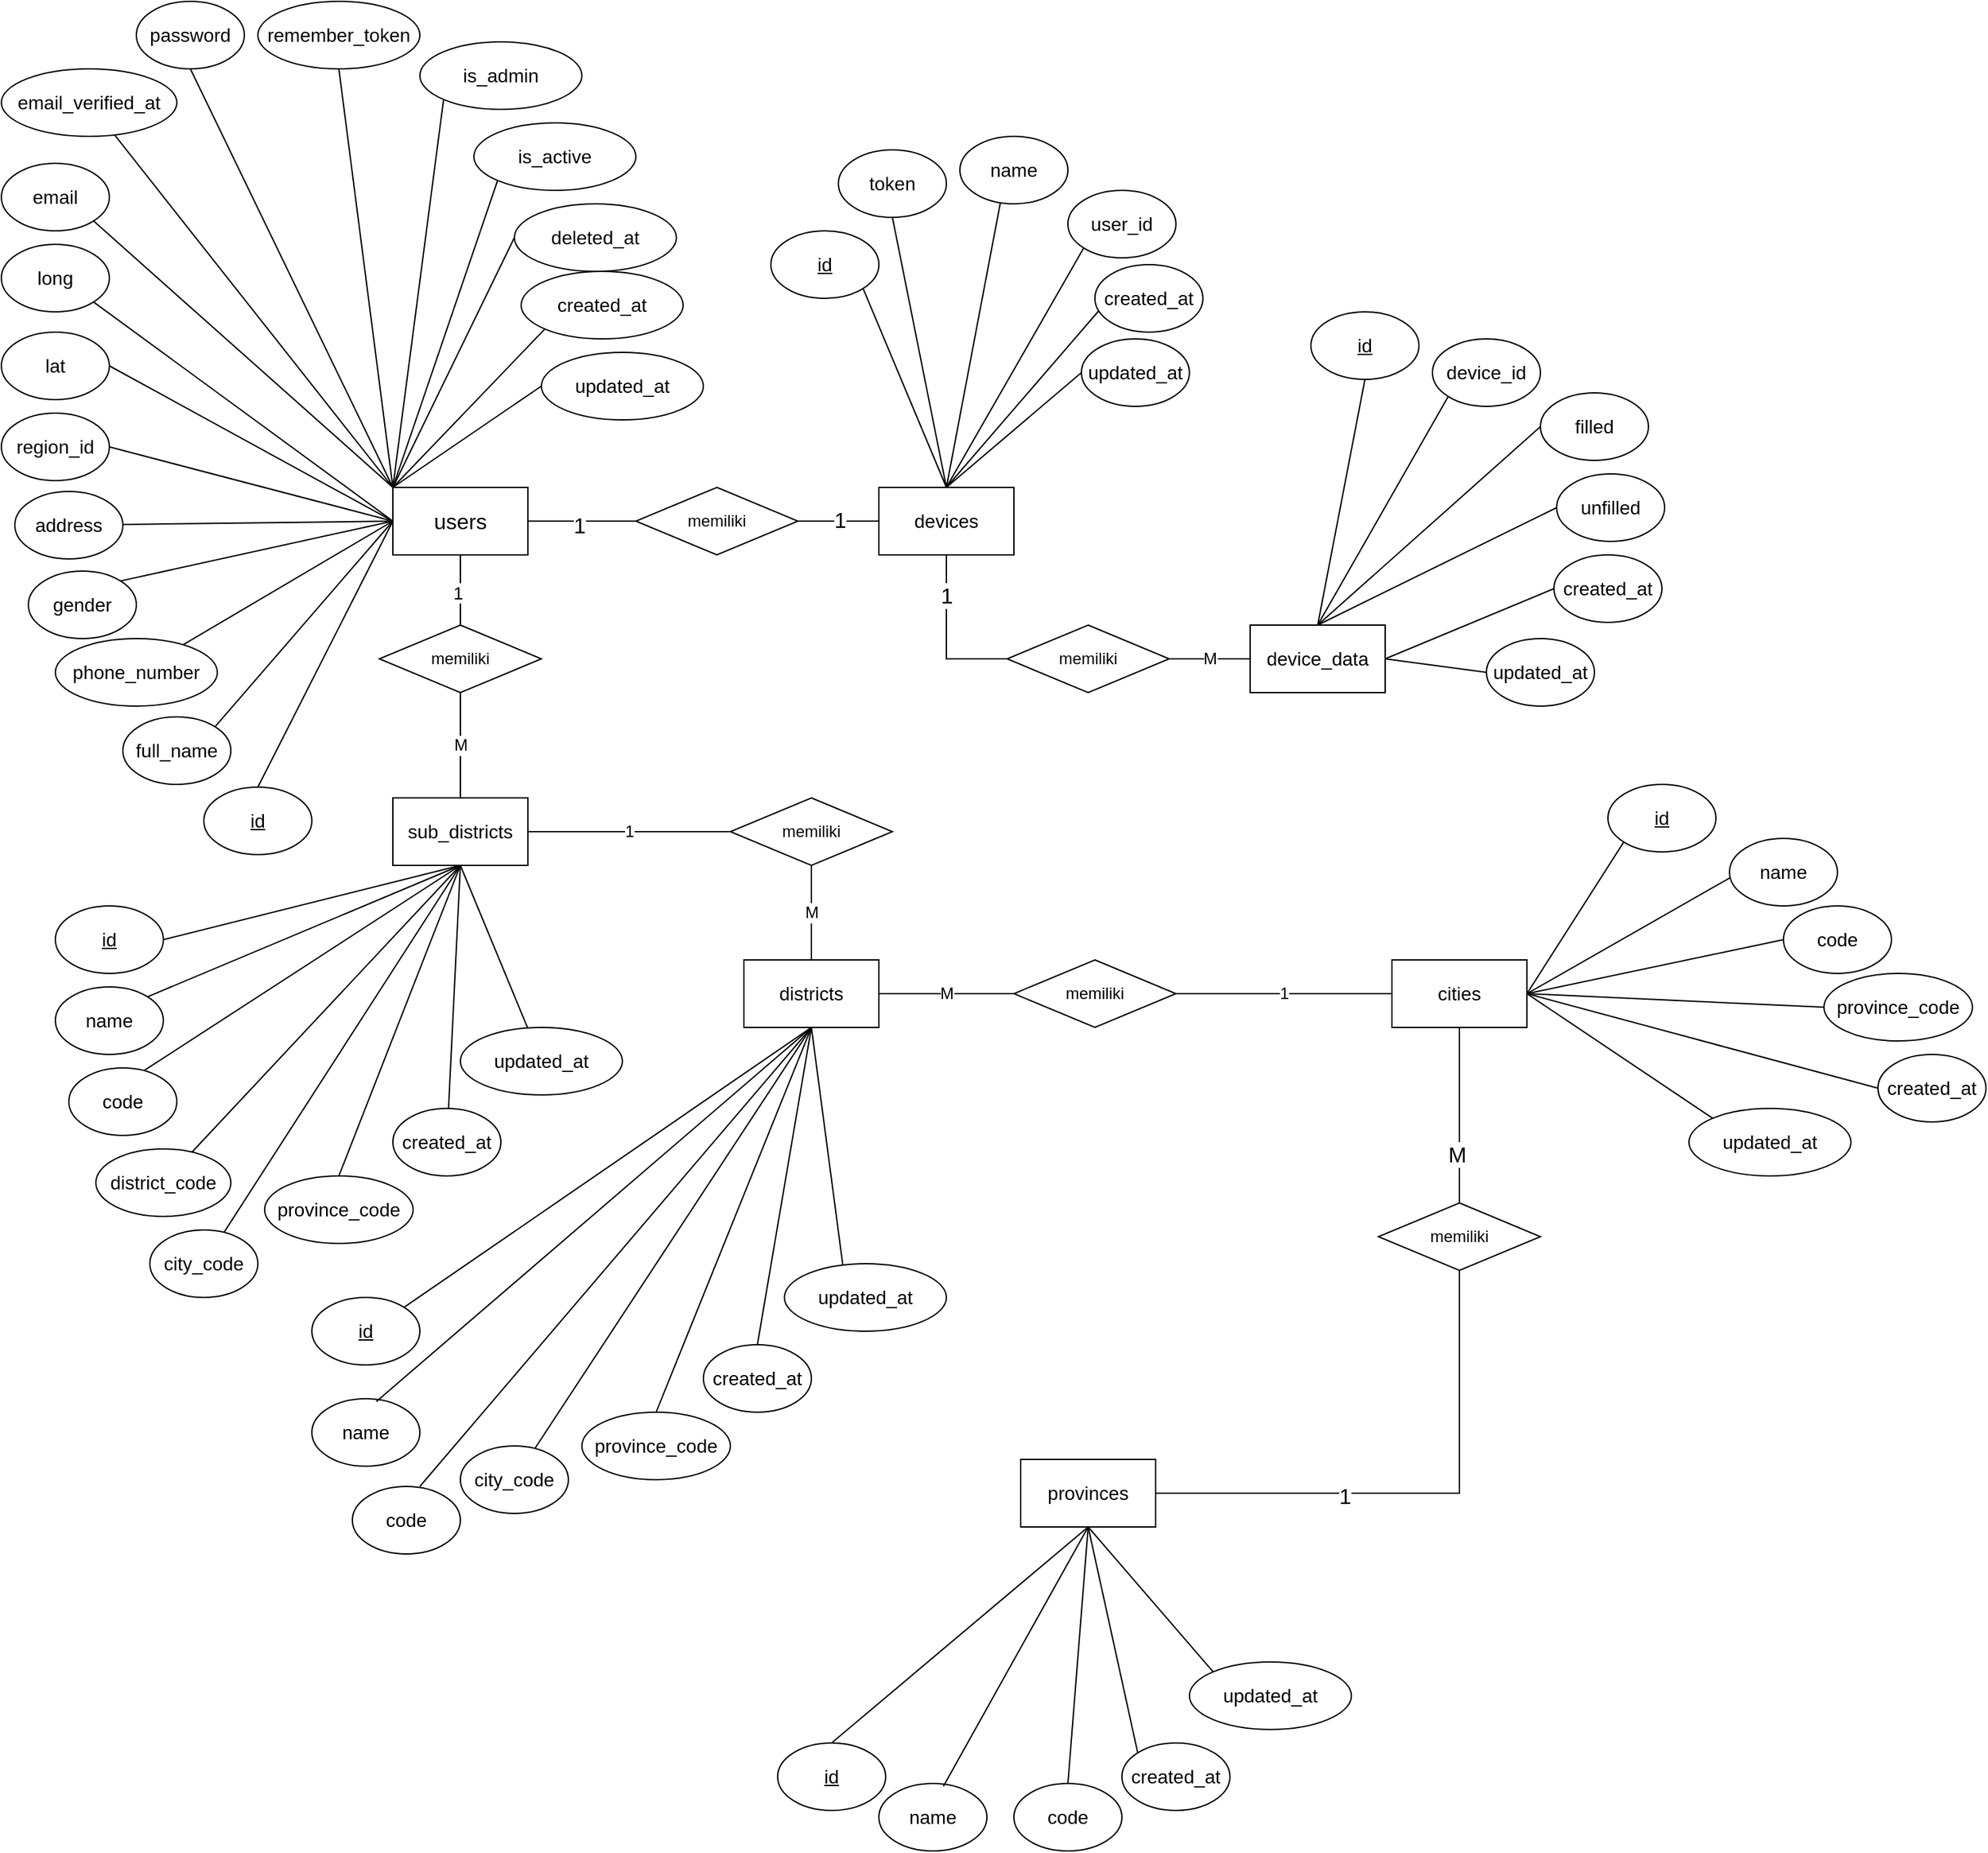 <mxfile version="21.2.8" type="device">
  <diagram id="R2lEEEUBdFMjLlhIrx00" name="Page-1">
    <mxGraphModel dx="2213" dy="2063" grid="1" gridSize="10" guides="1" tooltips="1" connect="1" arrows="1" fold="1" page="1" pageScale="1" pageWidth="850" pageHeight="1100" math="0" shadow="0" extFonts="Permanent Marker^https://fonts.googleapis.com/css?family=Permanent+Marker">
      <root>
        <mxCell id="0" />
        <mxCell id="1" parent="0" />
        <mxCell id="F6JR0Fy0pAlnIxH36zJ5-1" value="&lt;font style=&quot;font-size: 16px;&quot;&gt;users&lt;/font&gt;" style="rounded=0;whiteSpace=wrap;html=1;" vertex="1" parent="1">
          <mxGeometry x="270" y="300" width="100" height="50" as="geometry" />
        </mxCell>
        <mxCell id="F6JR0Fy0pAlnIxH36zJ5-4" value="memiliki" style="rhombus;whiteSpace=wrap;html=1;" vertex="1" parent="1">
          <mxGeometry x="450" y="300" width="120" height="50" as="geometry" />
        </mxCell>
        <mxCell id="F6JR0Fy0pAlnIxH36zJ5-17" value="" style="endArrow=none;html=1;rounded=0;exitX=1;exitY=0.5;exitDx=0;exitDy=0;entryX=0;entryY=0.5;entryDx=0;entryDy=0;align=center;verticalAlign=middle;fontSize=11;" edge="1" parent="1" source="F6JR0Fy0pAlnIxH36zJ5-1" target="F6JR0Fy0pAlnIxH36zJ5-4">
          <mxGeometry width="50" height="50" relative="1" as="geometry">
            <mxPoint x="500" y="320" as="sourcePoint" />
            <mxPoint x="550" y="270" as="targetPoint" />
          </mxGeometry>
        </mxCell>
        <mxCell id="F6JR0Fy0pAlnIxH36zJ5-18" value="&lt;font style=&quot;font-size: 16px;&quot;&gt;1&lt;/font&gt;" style="edgeLabel;html=1;align=center;verticalAlign=middle;resizable=0;points=[];fontSize=16;" vertex="1" connectable="0" parent="F6JR0Fy0pAlnIxH36zJ5-17">
          <mxGeometry x="0.7" y="-2" relative="1" as="geometry">
            <mxPoint x="-30" y="1" as="offset" />
          </mxGeometry>
        </mxCell>
        <mxCell id="F6JR0Fy0pAlnIxH36zJ5-19" value="&lt;font style=&quot;&quot;&gt;&lt;font style=&quot;font-size: 14px;&quot;&gt;devices&lt;/font&gt;&lt;br&gt;&lt;/font&gt;" style="rounded=0;whiteSpace=wrap;html=1;" vertex="1" parent="1">
          <mxGeometry x="630" y="300" width="100" height="50" as="geometry" />
        </mxCell>
        <mxCell id="F6JR0Fy0pAlnIxH36zJ5-20" value="" style="endArrow=none;html=1;rounded=0;exitX=1;exitY=0.5;exitDx=0;exitDy=0;entryX=0;entryY=0.5;entryDx=0;entryDy=0;" edge="1" parent="1" source="F6JR0Fy0pAlnIxH36zJ5-4" target="F6JR0Fy0pAlnIxH36zJ5-19">
          <mxGeometry width="50" height="50" relative="1" as="geometry">
            <mxPoint x="610" y="430" as="sourcePoint" />
            <mxPoint x="660" y="380" as="targetPoint" />
          </mxGeometry>
        </mxCell>
        <mxCell id="F6JR0Fy0pAlnIxH36zJ5-21" value="1" style="edgeLabel;html=1;align=center;verticalAlign=middle;resizable=0;points=[];fontSize=16;" vertex="1" connectable="0" parent="F6JR0Fy0pAlnIxH36zJ5-20">
          <mxGeometry x="0.025" y="1" relative="1" as="geometry">
            <mxPoint as="offset" />
          </mxGeometry>
        </mxCell>
        <mxCell id="F6JR0Fy0pAlnIxH36zJ5-22" value="memiliki" style="rhombus;whiteSpace=wrap;html=1;" vertex="1" parent="1">
          <mxGeometry x="725" y="402" width="120" height="50" as="geometry" />
        </mxCell>
        <mxCell id="F6JR0Fy0pAlnIxH36zJ5-24" value="1" style="endArrow=none;html=1;rounded=0;exitX=0;exitY=0.5;exitDx=0;exitDy=0;entryX=0.5;entryY=1;entryDx=0;entryDy=0;fontSize=16;verticalAlign=middle;" edge="1" parent="1" source="F6JR0Fy0pAlnIxH36zJ5-22" target="F6JR0Fy0pAlnIxH36zJ5-19">
          <mxGeometry x="0.508" width="50" height="50" relative="1" as="geometry">
            <mxPoint x="630" y="280" as="sourcePoint" />
            <mxPoint x="660" y="320" as="targetPoint" />
            <Array as="points">
              <mxPoint x="680" y="427" />
            </Array>
            <mxPoint as="offset" />
          </mxGeometry>
        </mxCell>
        <mxCell id="F6JR0Fy0pAlnIxH36zJ5-25" value="&lt;font style=&quot;&quot;&gt;&lt;font style=&quot;font-size: 14px;&quot;&gt;device_data&lt;/font&gt;&lt;br&gt;&lt;/font&gt;" style="rounded=0;whiteSpace=wrap;html=1;" vertex="1" parent="1">
          <mxGeometry x="905" y="402" width="100" height="50" as="geometry" />
        </mxCell>
        <mxCell id="F6JR0Fy0pAlnIxH36zJ5-28" value="" style="endArrow=none;html=1;rounded=0;entryX=1;entryY=0.5;entryDx=0;entryDy=0;exitX=0;exitY=0.5;exitDx=0;exitDy=0;" edge="1" parent="1" source="F6JR0Fy0pAlnIxH36zJ5-25" target="F6JR0Fy0pAlnIxH36zJ5-22">
          <mxGeometry width="50" height="50" relative="1" as="geometry">
            <mxPoint x="630" y="390" as="sourcePoint" />
            <mxPoint x="680" y="340" as="targetPoint" />
            <Array as="points" />
          </mxGeometry>
        </mxCell>
        <mxCell id="F6JR0Fy0pAlnIxH36zJ5-30" value="M" style="edgeLabel;html=1;align=center;verticalAlign=middle;resizable=0;points=[];fontSize=12;" vertex="1" connectable="0" parent="F6JR0Fy0pAlnIxH36zJ5-28">
          <mxGeometry x="0.015" relative="1" as="geometry">
            <mxPoint as="offset" />
          </mxGeometry>
        </mxCell>
        <mxCell id="F6JR0Fy0pAlnIxH36zJ5-32" value="" style="endArrow=none;html=1;rounded=0;entryX=1;entryY=1;entryDx=0;entryDy=0;exitX=0.5;exitY=0;exitDx=0;exitDy=0;" edge="1" parent="1" source="F6JR0Fy0pAlnIxH36zJ5-19" target="F6JR0Fy0pAlnIxH36zJ5-33">
          <mxGeometry width="50" height="50" relative="1" as="geometry">
            <mxPoint x="680" y="250" as="sourcePoint" />
            <mxPoint x="730" y="200" as="targetPoint" />
          </mxGeometry>
        </mxCell>
        <mxCell id="F6JR0Fy0pAlnIxH36zJ5-33" value="&lt;u&gt;&lt;font style=&quot;font-size: 14px;&quot;&gt;id&lt;/font&gt;&lt;/u&gt;" style="ellipse;whiteSpace=wrap;html=1;" vertex="1" parent="1">
          <mxGeometry x="550" y="110" width="80" height="50" as="geometry" />
        </mxCell>
        <mxCell id="F6JR0Fy0pAlnIxH36zJ5-34" value="&lt;span style=&quot;font-size: 14px;&quot;&gt;token&lt;/span&gt;" style="ellipse;whiteSpace=wrap;html=1;" vertex="1" parent="1">
          <mxGeometry x="600" y="50" width="80" height="50" as="geometry" />
        </mxCell>
        <mxCell id="F6JR0Fy0pAlnIxH36zJ5-35" value="" style="endArrow=none;html=1;rounded=0;entryX=0.5;entryY=1;entryDx=0;entryDy=0;exitX=0.5;exitY=0;exitDx=0;exitDy=0;" edge="1" parent="1" source="F6JR0Fy0pAlnIxH36zJ5-19" target="F6JR0Fy0pAlnIxH36zJ5-34">
          <mxGeometry width="50" height="50" relative="1" as="geometry">
            <mxPoint x="690" y="260" as="sourcePoint" />
            <mxPoint x="710" y="180" as="targetPoint" />
          </mxGeometry>
        </mxCell>
        <mxCell id="F6JR0Fy0pAlnIxH36zJ5-36" value="&lt;span style=&quot;font-size: 14px;&quot;&gt;name&lt;/span&gt;" style="ellipse;whiteSpace=wrap;html=1;" vertex="1" parent="1">
          <mxGeometry x="690" y="40" width="80" height="50" as="geometry" />
        </mxCell>
        <mxCell id="F6JR0Fy0pAlnIxH36zJ5-37" value="&lt;span style=&quot;font-size: 14px;&quot;&gt;created_at&lt;/span&gt;" style="ellipse;whiteSpace=wrap;html=1;" vertex="1" parent="1">
          <mxGeometry x="790" y="135" width="80" height="50" as="geometry" />
        </mxCell>
        <mxCell id="F6JR0Fy0pAlnIxH36zJ5-38" value="&lt;span style=&quot;font-size: 14px;&quot;&gt;user_id&lt;/span&gt;" style="ellipse;whiteSpace=wrap;html=1;" vertex="1" parent="1">
          <mxGeometry x="770" y="80" width="80" height="50" as="geometry" />
        </mxCell>
        <mxCell id="F6JR0Fy0pAlnIxH36zJ5-39" value="" style="endArrow=none;html=1;rounded=0;exitX=0.5;exitY=0;exitDx=0;exitDy=0;entryX=0.375;entryY=0.98;entryDx=0;entryDy=0;entryPerimeter=0;" edge="1" parent="1" source="F6JR0Fy0pAlnIxH36zJ5-19" target="F6JR0Fy0pAlnIxH36zJ5-36">
          <mxGeometry width="50" height="50" relative="1" as="geometry">
            <mxPoint x="740" y="290" as="sourcePoint" />
            <mxPoint x="790" y="240" as="targetPoint" />
          </mxGeometry>
        </mxCell>
        <mxCell id="F6JR0Fy0pAlnIxH36zJ5-40" value="&lt;span style=&quot;font-size: 14px;&quot;&gt;updated_at&lt;/span&gt;" style="ellipse;whiteSpace=wrap;html=1;" vertex="1" parent="1">
          <mxGeometry x="780" y="190" width="80" height="50" as="geometry" />
        </mxCell>
        <mxCell id="F6JR0Fy0pAlnIxH36zJ5-41" value="" style="endArrow=none;html=1;rounded=0;exitX=0.5;exitY=0;exitDx=0;exitDy=0;entryX=0;entryY=1;entryDx=0;entryDy=0;" edge="1" parent="1" source="F6JR0Fy0pAlnIxH36zJ5-19" target="F6JR0Fy0pAlnIxH36zJ5-38">
          <mxGeometry width="50" height="50" relative="1" as="geometry">
            <mxPoint x="620" y="320" as="sourcePoint" />
            <mxPoint x="780" y="150" as="targetPoint" />
            <Array as="points" />
          </mxGeometry>
        </mxCell>
        <mxCell id="F6JR0Fy0pAlnIxH36zJ5-44" value="" style="endArrow=none;html=1;rounded=0;entryX=0.038;entryY=0.68;entryDx=0;entryDy=0;exitX=0.5;exitY=0;exitDx=0;exitDy=0;entryPerimeter=0;" edge="1" parent="1" source="F6JR0Fy0pAlnIxH36zJ5-19" target="F6JR0Fy0pAlnIxH36zJ5-37">
          <mxGeometry width="50" height="50" relative="1" as="geometry">
            <mxPoint x="720" y="250" as="sourcePoint" />
            <mxPoint x="770" y="200" as="targetPoint" />
          </mxGeometry>
        </mxCell>
        <mxCell id="F6JR0Fy0pAlnIxH36zJ5-45" value="" style="endArrow=none;html=1;rounded=0;exitX=0.5;exitY=0;exitDx=0;exitDy=0;entryX=0;entryY=0.5;entryDx=0;entryDy=0;" edge="1" parent="1" source="F6JR0Fy0pAlnIxH36zJ5-19" target="F6JR0Fy0pAlnIxH36zJ5-40">
          <mxGeometry width="50" height="50" relative="1" as="geometry">
            <mxPoint x="760" y="300" as="sourcePoint" />
            <mxPoint x="780" y="220" as="targetPoint" />
          </mxGeometry>
        </mxCell>
        <mxCell id="F6JR0Fy0pAlnIxH36zJ5-61" value="&lt;u&gt;&lt;font style=&quot;font-size: 14px;&quot;&gt;id&lt;/font&gt;&lt;/u&gt;" style="ellipse;whiteSpace=wrap;html=1;" vertex="1" parent="1">
          <mxGeometry x="130" y="522" width="80" height="50" as="geometry" />
        </mxCell>
        <mxCell id="F6JR0Fy0pAlnIxH36zJ5-62" value="" style="endArrow=none;html=1;rounded=0;entryX=0.5;entryY=0;entryDx=0;entryDy=0;exitX=0;exitY=0.5;exitDx=0;exitDy=0;" edge="1" target="F6JR0Fy0pAlnIxH36zJ5-61" parent="1" source="F6JR0Fy0pAlnIxH36zJ5-1">
          <mxGeometry width="50" height="50" relative="1" as="geometry">
            <mxPoint x="280" y="250" as="sourcePoint" />
            <mxPoint x="330" y="200" as="targetPoint" />
          </mxGeometry>
        </mxCell>
        <mxCell id="F6JR0Fy0pAlnIxH36zJ5-63" value="" style="endArrow=none;html=1;rounded=0;entryX=1;entryY=0;entryDx=0;entryDy=0;exitX=0;exitY=0.5;exitDx=0;exitDy=0;" edge="1" target="F6JR0Fy0pAlnIxH36zJ5-64" parent="1" source="F6JR0Fy0pAlnIxH36zJ5-1">
          <mxGeometry width="50" height="50" relative="1" as="geometry">
            <mxPoint x="280" y="250" as="sourcePoint" />
            <mxPoint x="310" y="180" as="targetPoint" />
          </mxGeometry>
        </mxCell>
        <mxCell id="F6JR0Fy0pAlnIxH36zJ5-64" value="&lt;span style=&quot;font-size: 14px;&quot;&gt;full_name&lt;/span&gt;" style="ellipse;whiteSpace=wrap;html=1;" vertex="1" parent="1">
          <mxGeometry x="70" y="470" width="80" height="50" as="geometry" />
        </mxCell>
        <mxCell id="F6JR0Fy0pAlnIxH36zJ5-65" value="&lt;span style=&quot;font-size: 14px;&quot;&gt;phone_number&lt;/span&gt;" style="ellipse;whiteSpace=wrap;html=1;" vertex="1" parent="1">
          <mxGeometry x="20" y="412" width="120" height="50" as="geometry" />
        </mxCell>
        <mxCell id="F6JR0Fy0pAlnIxH36zJ5-66" value="" style="endArrow=none;html=1;rounded=0;exitX=0;exitY=0.5;exitDx=0;exitDy=0;" edge="1" target="F6JR0Fy0pAlnIxH36zJ5-65" parent="1" source="F6JR0Fy0pAlnIxH36zJ5-1">
          <mxGeometry width="50" height="50" relative="1" as="geometry">
            <mxPoint x="280" y="250" as="sourcePoint" />
            <mxPoint x="390" y="240" as="targetPoint" />
          </mxGeometry>
        </mxCell>
        <mxCell id="F6JR0Fy0pAlnIxH36zJ5-67" value="" style="endArrow=none;html=1;rounded=0;exitX=0;exitY=0.5;exitDx=0;exitDy=0;entryX=1;entryY=0;entryDx=0;entryDy=0;" edge="1" target="F6JR0Fy0pAlnIxH36zJ5-68" parent="1" source="F6JR0Fy0pAlnIxH36zJ5-1">
          <mxGeometry width="50" height="50" relative="1" as="geometry">
            <mxPoint x="280" y="250" as="sourcePoint" />
            <mxPoint x="380" y="150" as="targetPoint" />
            <Array as="points" />
          </mxGeometry>
        </mxCell>
        <mxCell id="F6JR0Fy0pAlnIxH36zJ5-68" value="&lt;span style=&quot;font-size: 14px;&quot;&gt;gender&lt;/span&gt;" style="ellipse;whiteSpace=wrap;html=1;" vertex="1" parent="1">
          <mxGeometry y="362" width="80" height="50" as="geometry" />
        </mxCell>
        <mxCell id="F6JR0Fy0pAlnIxH36zJ5-69" value="&lt;span style=&quot;font-size: 14px;&quot;&gt;address&lt;br&gt;&lt;/span&gt;" style="ellipse;whiteSpace=wrap;html=1;" vertex="1" parent="1">
          <mxGeometry x="-10" y="303" width="80" height="50" as="geometry" />
        </mxCell>
        <mxCell id="F6JR0Fy0pAlnIxH36zJ5-70" value="" style="endArrow=none;html=1;rounded=0;exitX=0;exitY=0.5;exitDx=0;exitDy=0;" edge="1" target="F6JR0Fy0pAlnIxH36zJ5-69" parent="1" source="F6JR0Fy0pAlnIxH36zJ5-1">
          <mxGeometry width="50" height="50" relative="1" as="geometry">
            <mxPoint x="280" y="250" as="sourcePoint" />
            <mxPoint x="370" y="200" as="targetPoint" />
          </mxGeometry>
        </mxCell>
        <mxCell id="F6JR0Fy0pAlnIxH36zJ5-71" value="&lt;span style=&quot;font-size: 14px;&quot;&gt;region_id&lt;/span&gt;" style="ellipse;whiteSpace=wrap;html=1;" vertex="1" parent="1">
          <mxGeometry x="-20" y="245" width="80" height="50" as="geometry" />
        </mxCell>
        <mxCell id="F6JR0Fy0pAlnIxH36zJ5-72" value="" style="endArrow=none;html=1;rounded=0;exitX=0;exitY=0.5;exitDx=0;exitDy=0;entryX=1;entryY=0.5;entryDx=0;entryDy=0;" edge="1" target="F6JR0Fy0pAlnIxH36zJ5-71" parent="1" source="F6JR0Fy0pAlnIxH36zJ5-1">
          <mxGeometry width="50" height="50" relative="1" as="geometry">
            <mxPoint x="280" y="250" as="sourcePoint" />
            <mxPoint x="380" y="220" as="targetPoint" />
          </mxGeometry>
        </mxCell>
        <mxCell id="F6JR0Fy0pAlnIxH36zJ5-73" value="&lt;span style=&quot;font-size: 14px;&quot;&gt;lat&lt;/span&gt;" style="ellipse;whiteSpace=wrap;html=1;" vertex="1" parent="1">
          <mxGeometry x="-20" y="185" width="80" height="50" as="geometry" />
        </mxCell>
        <mxCell id="F6JR0Fy0pAlnIxH36zJ5-74" value="" style="endArrow=none;html=1;rounded=0;entryX=1;entryY=0.5;entryDx=0;entryDy=0;exitX=0;exitY=0.5;exitDx=0;exitDy=0;" edge="1" target="F6JR0Fy0pAlnIxH36zJ5-73" parent="1" source="F6JR0Fy0pAlnIxH36zJ5-1">
          <mxGeometry width="50" height="50" relative="1" as="geometry">
            <mxPoint x="280" y="250" as="sourcePoint" />
            <mxPoint x="420" y="290" as="targetPoint" />
          </mxGeometry>
        </mxCell>
        <mxCell id="F6JR0Fy0pAlnIxH36zJ5-75" value="&lt;span style=&quot;font-size: 14px;&quot;&gt;long&lt;/span&gt;" style="ellipse;whiteSpace=wrap;html=1;" vertex="1" parent="1">
          <mxGeometry x="-20" y="120" width="80" height="50" as="geometry" />
        </mxCell>
        <mxCell id="F6JR0Fy0pAlnIxH36zJ5-76" value="" style="endArrow=none;html=1;rounded=0;entryX=1;entryY=1;entryDx=0;entryDy=0;exitX=0;exitY=0.5;exitDx=0;exitDy=0;" edge="1" target="F6JR0Fy0pAlnIxH36zJ5-75" parent="1" source="F6JR0Fy0pAlnIxH36zJ5-1">
          <mxGeometry width="50" height="50" relative="1" as="geometry">
            <mxPoint x="280" y="250" as="sourcePoint" />
            <mxPoint x="317.5" y="442" as="targetPoint" />
          </mxGeometry>
        </mxCell>
        <mxCell id="F6JR0Fy0pAlnIxH36zJ5-77" value="&lt;span style=&quot;font-size: 14px;&quot;&gt;email&lt;/span&gt;" style="ellipse;whiteSpace=wrap;html=1;" vertex="1" parent="1">
          <mxGeometry x="-20" y="60" width="80" height="50" as="geometry" />
        </mxCell>
        <mxCell id="F6JR0Fy0pAlnIxH36zJ5-78" value="" style="endArrow=none;html=1;rounded=0;entryX=1;entryY=1;entryDx=0;entryDy=0;exitX=0;exitY=0;exitDx=0;exitDy=0;" edge="1" target="F6JR0Fy0pAlnIxH36zJ5-77" parent="1" source="F6JR0Fy0pAlnIxH36zJ5-1">
          <mxGeometry width="50" height="50" relative="1" as="geometry">
            <mxPoint x="280" y="250" as="sourcePoint" />
            <mxPoint x="380" y="492" as="targetPoint" />
          </mxGeometry>
        </mxCell>
        <mxCell id="F6JR0Fy0pAlnIxH36zJ5-79" value="" style="endArrow=none;html=1;rounded=0;exitX=0;exitY=0;exitDx=0;exitDy=0;" edge="1" target="F6JR0Fy0pAlnIxH36zJ5-80" parent="1" source="F6JR0Fy0pAlnIxH36zJ5-1">
          <mxGeometry width="50" height="50" relative="1" as="geometry">
            <mxPoint x="340" y="260" as="sourcePoint" />
            <mxPoint x="480" y="502" as="targetPoint" />
          </mxGeometry>
        </mxCell>
        <mxCell id="F6JR0Fy0pAlnIxH36zJ5-80" value="&lt;span style=&quot;font-size: 14px;&quot;&gt;email_verified_at&lt;/span&gt;" style="ellipse;whiteSpace=wrap;html=1;" vertex="1" parent="1">
          <mxGeometry x="-20" y="-10" width="130" height="50" as="geometry" />
        </mxCell>
        <mxCell id="F6JR0Fy0pAlnIxH36zJ5-81" value="&lt;span style=&quot;font-size: 14px;&quot;&gt;password&lt;/span&gt;" style="ellipse;whiteSpace=wrap;html=1;" vertex="1" parent="1">
          <mxGeometry x="80" y="-60" width="80" height="50" as="geometry" />
        </mxCell>
        <mxCell id="F6JR0Fy0pAlnIxH36zJ5-82" value="" style="endArrow=none;html=1;rounded=0;entryX=0.5;entryY=1;entryDx=0;entryDy=0;exitX=0;exitY=0;exitDx=0;exitDy=0;" edge="1" target="F6JR0Fy0pAlnIxH36zJ5-81" parent="1" source="F6JR0Fy0pAlnIxH36zJ5-1">
          <mxGeometry width="50" height="50" relative="1" as="geometry">
            <mxPoint x="490" y="310" as="sourcePoint" />
            <mxPoint x="567.5" y="477" as="targetPoint" />
          </mxGeometry>
        </mxCell>
        <mxCell id="F6JR0Fy0pAlnIxH36zJ5-85" value="&lt;span style=&quot;font-size: 14px;&quot;&gt;remember_token&lt;/span&gt;" style="ellipse;whiteSpace=wrap;html=1;" vertex="1" parent="1">
          <mxGeometry x="170" y="-60" width="120" height="50" as="geometry" />
        </mxCell>
        <mxCell id="F6JR0Fy0pAlnIxH36zJ5-86" value="" style="endArrow=none;html=1;rounded=0;entryX=0.5;entryY=1;entryDx=0;entryDy=0;exitX=0;exitY=0;exitDx=0;exitDy=0;" edge="1" target="F6JR0Fy0pAlnIxH36zJ5-85" parent="1" source="F6JR0Fy0pAlnIxH36zJ5-1">
          <mxGeometry width="50" height="50" relative="1" as="geometry">
            <mxPoint x="290" y="295" as="sourcePoint" />
            <mxPoint x="617.5" y="522" as="targetPoint" />
          </mxGeometry>
        </mxCell>
        <mxCell id="F6JR0Fy0pAlnIxH36zJ5-87" value="&lt;span style=&quot;font-size: 14px;&quot;&gt;is_admin&lt;/span&gt;" style="ellipse;whiteSpace=wrap;html=1;" vertex="1" parent="1">
          <mxGeometry x="290" y="-30" width="120" height="50" as="geometry" />
        </mxCell>
        <mxCell id="F6JR0Fy0pAlnIxH36zJ5-88" value="" style="endArrow=none;html=1;rounded=0;entryX=0;entryY=1;entryDx=0;entryDy=0;exitX=0;exitY=0;exitDx=0;exitDy=0;" edge="1" target="F6JR0Fy0pAlnIxH36zJ5-87" parent="1" source="F6JR0Fy0pAlnIxH36zJ5-1">
          <mxGeometry width="50" height="50" relative="1" as="geometry">
            <mxPoint x="250" y="535" as="sourcePoint" />
            <mxPoint x="577.5" y="762" as="targetPoint" />
          </mxGeometry>
        </mxCell>
        <mxCell id="F6JR0Fy0pAlnIxH36zJ5-89" value="&lt;span style=&quot;font-size: 14px;&quot;&gt;is_active&lt;br&gt;&lt;/span&gt;" style="ellipse;whiteSpace=wrap;html=1;" vertex="1" parent="1">
          <mxGeometry x="330" y="30" width="120" height="50" as="geometry" />
        </mxCell>
        <mxCell id="F6JR0Fy0pAlnIxH36zJ5-90" value="" style="endArrow=none;html=1;rounded=0;entryX=0;entryY=1;entryDx=0;entryDy=0;exitX=0;exitY=0;exitDx=0;exitDy=0;" edge="1" target="F6JR0Fy0pAlnIxH36zJ5-89" parent="1" source="F6JR0Fy0pAlnIxH36zJ5-1">
          <mxGeometry width="50" height="50" relative="1" as="geometry">
            <mxPoint x="350" y="420" as="sourcePoint" />
            <mxPoint x="587.5" y="772" as="targetPoint" />
          </mxGeometry>
        </mxCell>
        <mxCell id="F6JR0Fy0pAlnIxH36zJ5-91" value="&lt;span style=&quot;font-size: 14px;&quot;&gt;deleted_at&lt;/span&gt;" style="ellipse;whiteSpace=wrap;html=1;" vertex="1" parent="1">
          <mxGeometry x="360" y="90" width="120" height="50" as="geometry" />
        </mxCell>
        <mxCell id="F6JR0Fy0pAlnIxH36zJ5-92" value="" style="endArrow=none;html=1;rounded=0;entryX=0;entryY=0.5;entryDx=0;entryDy=0;exitX=0;exitY=0;exitDx=0;exitDy=0;" edge="1" target="F6JR0Fy0pAlnIxH36zJ5-91" parent="1" source="F6JR0Fy0pAlnIxH36zJ5-1">
          <mxGeometry width="50" height="50" relative="1" as="geometry">
            <mxPoint x="300" y="305" as="sourcePoint" />
            <mxPoint x="627.5" y="532" as="targetPoint" />
          </mxGeometry>
        </mxCell>
        <mxCell id="F6JR0Fy0pAlnIxH36zJ5-93" value="&lt;span style=&quot;font-size: 14px;&quot;&gt;created_at&lt;/span&gt;" style="ellipse;whiteSpace=wrap;html=1;" vertex="1" parent="1">
          <mxGeometry x="365" y="140" width="120" height="50" as="geometry" />
        </mxCell>
        <mxCell id="F6JR0Fy0pAlnIxH36zJ5-94" value="" style="endArrow=none;html=1;rounded=0;entryX=0;entryY=1;entryDx=0;entryDy=0;exitX=0;exitY=0;exitDx=0;exitDy=0;" edge="1" target="F6JR0Fy0pAlnIxH36zJ5-93" parent="1" source="F6JR0Fy0pAlnIxH36zJ5-1">
          <mxGeometry width="50" height="50" relative="1" as="geometry">
            <mxPoint x="310" y="315" as="sourcePoint" />
            <mxPoint x="637.5" y="542" as="targetPoint" />
          </mxGeometry>
        </mxCell>
        <mxCell id="F6JR0Fy0pAlnIxH36zJ5-95" value="&lt;span style=&quot;font-size: 14px;&quot;&gt;updated_at&lt;/span&gt;" style="ellipse;whiteSpace=wrap;html=1;" vertex="1" parent="1">
          <mxGeometry x="380" y="200" width="120" height="50" as="geometry" />
        </mxCell>
        <mxCell id="F6JR0Fy0pAlnIxH36zJ5-96" value="" style="endArrow=none;html=1;rounded=0;entryX=0;entryY=0.5;entryDx=0;entryDy=0;exitX=0;exitY=0;exitDx=0;exitDy=0;" edge="1" target="F6JR0Fy0pAlnIxH36zJ5-95" parent="1" source="F6JR0Fy0pAlnIxH36zJ5-1">
          <mxGeometry width="50" height="50" relative="1" as="geometry">
            <mxPoint x="320" y="325" as="sourcePoint" />
            <mxPoint x="647.5" y="552" as="targetPoint" />
          </mxGeometry>
        </mxCell>
        <mxCell id="F6JR0Fy0pAlnIxH36zJ5-101" value="&lt;font style=&quot;&quot;&gt;&lt;font style=&quot;font-size: 14px;&quot;&gt;sub_districts&lt;/font&gt;&lt;br&gt;&lt;/font&gt;" style="rounded=0;whiteSpace=wrap;html=1;" vertex="1" parent="1">
          <mxGeometry x="270" y="530" width="100" height="50" as="geometry" />
        </mxCell>
        <mxCell id="F6JR0Fy0pAlnIxH36zJ5-102" value="memiliki" style="rhombus;whiteSpace=wrap;html=1;" vertex="1" parent="1">
          <mxGeometry x="260" y="402" width="120" height="50" as="geometry" />
        </mxCell>
        <mxCell id="F6JR0Fy0pAlnIxH36zJ5-103" value="" style="endArrow=none;html=1;rounded=0;entryX=0.5;entryY=0;entryDx=0;entryDy=0;exitX=0.5;exitY=1;exitDx=0;exitDy=0;" edge="1" parent="1" source="F6JR0Fy0pAlnIxH36zJ5-1" target="F6JR0Fy0pAlnIxH36zJ5-102">
          <mxGeometry width="50" height="50" relative="1" as="geometry">
            <mxPoint x="245" y="303" as="sourcePoint" />
            <mxPoint x="215" y="550" as="targetPoint" />
          </mxGeometry>
        </mxCell>
        <mxCell id="F6JR0Fy0pAlnIxH36zJ5-104" value="1" style="edgeLabel;html=1;align=center;verticalAlign=middle;resizable=0;points=[];fontSize=13;" vertex="1" connectable="0" parent="F6JR0Fy0pAlnIxH36zJ5-103">
          <mxGeometry x="0.055" y="-2" relative="1" as="geometry">
            <mxPoint as="offset" />
          </mxGeometry>
        </mxCell>
        <mxCell id="F6JR0Fy0pAlnIxH36zJ5-105" value="" style="endArrow=none;html=1;rounded=0;exitX=0.5;exitY=1;exitDx=0;exitDy=0;entryX=0.5;entryY=0;entryDx=0;entryDy=0;" edge="1" parent="1" source="F6JR0Fy0pAlnIxH36zJ5-102" target="F6JR0Fy0pAlnIxH36zJ5-101">
          <mxGeometry width="50" height="50" relative="1" as="geometry">
            <mxPoint x="280" y="450" as="sourcePoint" />
            <mxPoint x="280" y="500" as="targetPoint" />
          </mxGeometry>
        </mxCell>
        <mxCell id="F6JR0Fy0pAlnIxH36zJ5-106" value="M" style="edgeLabel;html=1;align=center;verticalAlign=middle;resizable=0;points=[];fontSize=12;" vertex="1" connectable="0" parent="F6JR0Fy0pAlnIxH36zJ5-105">
          <mxGeometry x="-0.003" relative="1" as="geometry">
            <mxPoint as="offset" />
          </mxGeometry>
        </mxCell>
        <mxCell id="F6JR0Fy0pAlnIxH36zJ5-124" value="&lt;span style=&quot;font-size: 14px;&quot;&gt;city_code&lt;/span&gt;" style="ellipse;whiteSpace=wrap;html=1;" vertex="1" parent="1">
          <mxGeometry x="90" y="850" width="80" height="50" as="geometry" />
        </mxCell>
        <mxCell id="F6JR0Fy0pAlnIxH36zJ5-125" value="" style="endArrow=none;html=1;rounded=0;exitX=0.5;exitY=1;exitDx=0;exitDy=0;" edge="1" target="F6JR0Fy0pAlnIxH36zJ5-124" parent="1" source="F6JR0Fy0pAlnIxH36zJ5-101">
          <mxGeometry width="50" height="50" relative="1" as="geometry">
            <mxPoint x="410" y="805" as="sourcePoint" />
            <mxPoint x="527.5" y="972" as="targetPoint" />
          </mxGeometry>
        </mxCell>
        <mxCell id="F6JR0Fy0pAlnIxH36zJ5-126" value="&lt;span style=&quot;font-size: 14px;&quot;&gt;name&lt;/span&gt;" style="ellipse;whiteSpace=wrap;html=1;" vertex="1" parent="1">
          <mxGeometry x="20" y="670" width="80" height="50" as="geometry" />
        </mxCell>
        <mxCell id="F6JR0Fy0pAlnIxH36zJ5-127" value="" style="endArrow=none;html=1;rounded=0;entryX=1;entryY=0;entryDx=0;entryDy=0;exitX=0.5;exitY=1;exitDx=0;exitDy=0;" edge="1" target="F6JR0Fy0pAlnIxH36zJ5-126" parent="1" source="F6JR0Fy0pAlnIxH36zJ5-101">
          <mxGeometry width="50" height="50" relative="1" as="geometry">
            <mxPoint x="410" y="805" as="sourcePoint" />
            <mxPoint x="630" y="820" as="targetPoint" />
          </mxGeometry>
        </mxCell>
        <mxCell id="F6JR0Fy0pAlnIxH36zJ5-128" value="&lt;span style=&quot;font-size: 14px;&quot;&gt;created_at&lt;/span&gt;" style="ellipse;whiteSpace=wrap;html=1;" vertex="1" parent="1">
          <mxGeometry x="270" y="760" width="80" height="50" as="geometry" />
        </mxCell>
        <mxCell id="F6JR0Fy0pAlnIxH36zJ5-129" value="" style="endArrow=none;html=1;rounded=0;exitX=0.5;exitY=1;exitDx=0;exitDy=0;" edge="1" target="F6JR0Fy0pAlnIxH36zJ5-128" parent="1" source="F6JR0Fy0pAlnIxH36zJ5-101">
          <mxGeometry width="50" height="50" relative="1" as="geometry">
            <mxPoint x="410" y="805" as="sourcePoint" />
            <mxPoint x="590" y="750" as="targetPoint" />
          </mxGeometry>
        </mxCell>
        <mxCell id="F6JR0Fy0pAlnIxH36zJ5-130" value="&lt;span style=&quot;font-size: 14px;&quot;&gt;district_code&lt;br&gt;&lt;/span&gt;" style="ellipse;whiteSpace=wrap;html=1;" vertex="1" parent="1">
          <mxGeometry x="50" y="790" width="100" height="50" as="geometry" />
        </mxCell>
        <mxCell id="F6JR0Fy0pAlnIxH36zJ5-131" value="" style="endArrow=none;html=1;rounded=0;exitX=0.5;exitY=1;exitDx=0;exitDy=0;" edge="1" target="F6JR0Fy0pAlnIxH36zJ5-130" parent="1" source="F6JR0Fy0pAlnIxH36zJ5-101">
          <mxGeometry width="50" height="50" relative="1" as="geometry">
            <mxPoint x="410" y="805" as="sourcePoint" />
            <mxPoint x="580" y="730" as="targetPoint" />
          </mxGeometry>
        </mxCell>
        <mxCell id="F6JR0Fy0pAlnIxH36zJ5-132" value="" style="endArrow=none;html=1;rounded=0;exitX=0.5;exitY=1;exitDx=0;exitDy=0;entryX=0.5;entryY=0;entryDx=0;entryDy=0;" edge="1" target="F6JR0Fy0pAlnIxH36zJ5-133" parent="1" source="F6JR0Fy0pAlnIxH36zJ5-101">
          <mxGeometry width="50" height="50" relative="1" as="geometry">
            <mxPoint x="410" y="805" as="sourcePoint" />
            <mxPoint x="590" y="680" as="targetPoint" />
            <Array as="points" />
          </mxGeometry>
        </mxCell>
        <mxCell id="F6JR0Fy0pAlnIxH36zJ5-133" value="&lt;span style=&quot;font-size: 14px;&quot;&gt;province_code&lt;/span&gt;" style="ellipse;whiteSpace=wrap;html=1;" vertex="1" parent="1">
          <mxGeometry x="175" y="810" width="110" height="50" as="geometry" />
        </mxCell>
        <mxCell id="F6JR0Fy0pAlnIxH36zJ5-134" value="&lt;span style=&quot;font-size: 14px;&quot;&gt;updated_at&lt;/span&gt;" style="ellipse;whiteSpace=wrap;html=1;" vertex="1" parent="1">
          <mxGeometry x="320" y="700" width="120" height="50" as="geometry" />
        </mxCell>
        <mxCell id="F6JR0Fy0pAlnIxH36zJ5-135" value="" style="endArrow=none;html=1;rounded=0;exitX=0.5;exitY=1;exitDx=0;exitDy=0;" edge="1" target="F6JR0Fy0pAlnIxH36zJ5-134" parent="1" source="F6JR0Fy0pAlnIxH36zJ5-101">
          <mxGeometry width="50" height="50" relative="1" as="geometry">
            <mxPoint x="410" y="805" as="sourcePoint" />
            <mxPoint x="600" y="770" as="targetPoint" />
          </mxGeometry>
        </mxCell>
        <mxCell id="F6JR0Fy0pAlnIxH36zJ5-136" value="&lt;span style=&quot;font-size: 14px;&quot;&gt;code&lt;/span&gt;" style="ellipse;whiteSpace=wrap;html=1;" vertex="1" parent="1">
          <mxGeometry x="30" y="730" width="80" height="50" as="geometry" />
        </mxCell>
        <mxCell id="F6JR0Fy0pAlnIxH36zJ5-137" value="" style="endArrow=none;html=1;rounded=0;entryX=0.694;entryY=0.042;entryDx=0;entryDy=0;exitX=0.5;exitY=1;exitDx=0;exitDy=0;entryPerimeter=0;" edge="1" target="F6JR0Fy0pAlnIxH36zJ5-136" parent="1" source="F6JR0Fy0pAlnIxH36zJ5-101">
          <mxGeometry width="50" height="50" relative="1" as="geometry">
            <mxPoint x="410" y="805" as="sourcePoint" />
            <mxPoint x="520" y="710" as="targetPoint" />
          </mxGeometry>
        </mxCell>
        <mxCell id="F6JR0Fy0pAlnIxH36zJ5-138" value="" style="endArrow=none;html=1;rounded=0;entryX=1;entryY=0.5;entryDx=0;entryDy=0;exitX=0.5;exitY=1;exitDx=0;exitDy=0;" edge="1" target="F6JR0Fy0pAlnIxH36zJ5-139" parent="1" source="F6JR0Fy0pAlnIxH36zJ5-101">
          <mxGeometry width="50" height="50" relative="1" as="geometry">
            <mxPoint x="410" y="805" as="sourcePoint" />
            <mxPoint x="540" y="730" as="targetPoint" />
          </mxGeometry>
        </mxCell>
        <mxCell id="F6JR0Fy0pAlnIxH36zJ5-139" value="&lt;u&gt;&lt;font style=&quot;font-size: 14px;&quot;&gt;id&lt;/font&gt;&lt;/u&gt;" style="ellipse;whiteSpace=wrap;html=1;" vertex="1" parent="1">
          <mxGeometry x="20" y="610" width="80" height="50" as="geometry" />
        </mxCell>
        <mxCell id="F6JR0Fy0pAlnIxH36zJ5-141" value="memiliki" style="rhombus;whiteSpace=wrap;html=1;" vertex="1" parent="1">
          <mxGeometry x="520" y="530" width="120" height="50" as="geometry" />
        </mxCell>
        <mxCell id="F6JR0Fy0pAlnIxH36zJ5-145" value="1" style="endArrow=none;html=1;rounded=0;exitX=0;exitY=0.5;exitDx=0;exitDy=0;entryX=1;entryY=0.5;entryDx=0;entryDy=0;" edge="1" parent="1" source="F6JR0Fy0pAlnIxH36zJ5-141" target="F6JR0Fy0pAlnIxH36zJ5-101">
          <mxGeometry width="50" height="50" relative="1" as="geometry">
            <mxPoint x="410" y="490" as="sourcePoint" />
            <mxPoint x="410" y="578" as="targetPoint" />
          </mxGeometry>
        </mxCell>
        <mxCell id="F6JR0Fy0pAlnIxH36zJ5-146" value="1" style="edgeLabel;html=1;align=center;verticalAlign=middle;resizable=0;points=[];fontSize=12;" vertex="1" connectable="0" parent="F6JR0Fy0pAlnIxH36zJ5-145">
          <mxGeometry x="-0.003" relative="1" as="geometry">
            <mxPoint as="offset" />
          </mxGeometry>
        </mxCell>
        <mxCell id="F6JR0Fy0pAlnIxH36zJ5-147" value="&lt;u&gt;&lt;font style=&quot;font-size: 14px;&quot;&gt;id&lt;/font&gt;&lt;/u&gt;" style="ellipse;whiteSpace=wrap;html=1;" vertex="1" parent="1">
          <mxGeometry x="210" y="900" width="80" height="50" as="geometry" />
        </mxCell>
        <mxCell id="F6JR0Fy0pAlnIxH36zJ5-148" value="" style="endArrow=none;html=1;rounded=0;entryX=1;entryY=0;entryDx=0;entryDy=0;exitX=0.5;exitY=1;exitDx=0;exitDy=0;" edge="1" target="F6JR0Fy0pAlnIxH36zJ5-147" parent="1" source="F6JR0Fy0pAlnIxH36zJ5-161">
          <mxGeometry width="50" height="50" relative="1" as="geometry">
            <mxPoint x="785" y="680" as="sourcePoint" />
            <mxPoint x="1005" y="830" as="targetPoint" />
          </mxGeometry>
        </mxCell>
        <mxCell id="F6JR0Fy0pAlnIxH36zJ5-149" value="&lt;span style=&quot;font-size: 14px;&quot;&gt;name&lt;/span&gt;" style="ellipse;whiteSpace=wrap;html=1;" vertex="1" parent="1">
          <mxGeometry x="210" y="975" width="80" height="50" as="geometry" />
        </mxCell>
        <mxCell id="F6JR0Fy0pAlnIxH36zJ5-150" value="" style="endArrow=none;html=1;rounded=0;entryX=0.597;entryY=0.042;entryDx=0;entryDy=0;exitX=0.5;exitY=1;exitDx=0;exitDy=0;entryPerimeter=0;" edge="1" target="F6JR0Fy0pAlnIxH36zJ5-149" parent="1" source="F6JR0Fy0pAlnIxH36zJ5-161">
          <mxGeometry width="50" height="50" relative="1" as="geometry">
            <mxPoint x="785" y="680" as="sourcePoint" />
            <mxPoint x="1095" y="920" as="targetPoint" />
          </mxGeometry>
        </mxCell>
        <mxCell id="F6JR0Fy0pAlnIxH36zJ5-151" value="&lt;span style=&quot;font-size: 14px;&quot;&gt;code&lt;/span&gt;" style="ellipse;whiteSpace=wrap;html=1;" vertex="1" parent="1">
          <mxGeometry x="240" y="1040" width="80" height="50" as="geometry" />
        </mxCell>
        <mxCell id="F6JR0Fy0pAlnIxH36zJ5-152" value="" style="endArrow=none;html=1;rounded=0;exitX=0.5;exitY=1;exitDx=0;exitDy=0;" edge="1" parent="1" source="F6JR0Fy0pAlnIxH36zJ5-161">
          <mxGeometry width="50" height="50" relative="1" as="geometry">
            <mxPoint x="785" y="680" as="sourcePoint" />
            <mxPoint x="290" y="1040" as="targetPoint" />
          </mxGeometry>
        </mxCell>
        <mxCell id="F6JR0Fy0pAlnIxH36zJ5-153" value="&lt;span style=&quot;font-size: 14px;&quot;&gt;city_code&lt;/span&gt;" style="ellipse;whiteSpace=wrap;html=1;" vertex="1" parent="1">
          <mxGeometry x="320" y="1010" width="80" height="50" as="geometry" />
        </mxCell>
        <mxCell id="F6JR0Fy0pAlnIxH36zJ5-154" value="" style="endArrow=none;html=1;rounded=0;exitX=0.5;exitY=1;exitDx=0;exitDy=0;" edge="1" target="F6JR0Fy0pAlnIxH36zJ5-153" parent="1" source="F6JR0Fy0pAlnIxH36zJ5-161">
          <mxGeometry width="50" height="50" relative="1" as="geometry">
            <mxPoint x="785" y="680" as="sourcePoint" />
            <mxPoint x="992.5" y="1072" as="targetPoint" />
          </mxGeometry>
        </mxCell>
        <mxCell id="F6JR0Fy0pAlnIxH36zJ5-155" value="&lt;span style=&quot;font-size: 14px;&quot;&gt;province_code&lt;/span&gt;" style="ellipse;whiteSpace=wrap;html=1;" vertex="1" parent="1">
          <mxGeometry x="410" y="985" width="110" height="50" as="geometry" />
        </mxCell>
        <mxCell id="F6JR0Fy0pAlnIxH36zJ5-156" value="" style="endArrow=none;html=1;rounded=0;entryX=0.5;entryY=0;entryDx=0;entryDy=0;exitX=0.5;exitY=1;exitDx=0;exitDy=0;" edge="1" target="F6JR0Fy0pAlnIxH36zJ5-155" parent="1" source="F6JR0Fy0pAlnIxH36zJ5-161">
          <mxGeometry width="50" height="50" relative="1" as="geometry">
            <mxPoint x="785" y="680" as="sourcePoint" />
            <mxPoint x="1055" y="780" as="targetPoint" />
            <Array as="points" />
          </mxGeometry>
        </mxCell>
        <mxCell id="F6JR0Fy0pAlnIxH36zJ5-157" value="&lt;span style=&quot;font-size: 14px;&quot;&gt;created_at&lt;/span&gt;" style="ellipse;whiteSpace=wrap;html=1;" vertex="1" parent="1">
          <mxGeometry x="500" y="935" width="80" height="50" as="geometry" />
        </mxCell>
        <mxCell id="F6JR0Fy0pAlnIxH36zJ5-158" value="&lt;span style=&quot;font-size: 14px;&quot;&gt;updated_at&lt;/span&gt;" style="ellipse;whiteSpace=wrap;html=1;" vertex="1" parent="1">
          <mxGeometry x="560" y="875" width="120" height="50" as="geometry" />
        </mxCell>
        <mxCell id="F6JR0Fy0pAlnIxH36zJ5-159" value="" style="endArrow=none;html=1;rounded=0;exitX=0.5;exitY=1;exitDx=0;exitDy=0;entryX=0.5;entryY=0;entryDx=0;entryDy=0;" edge="1" parent="1" source="F6JR0Fy0pAlnIxH36zJ5-141" target="F6JR0Fy0pAlnIxH36zJ5-161">
          <mxGeometry width="50" height="50" relative="1" as="geometry">
            <mxPoint x="330" y="462" as="sourcePoint" />
            <mxPoint x="580" y="660" as="targetPoint" />
          </mxGeometry>
        </mxCell>
        <mxCell id="F6JR0Fy0pAlnIxH36zJ5-160" value="M" style="edgeLabel;html=1;align=center;verticalAlign=middle;resizable=0;points=[];fontSize=12;" vertex="1" connectable="0" parent="F6JR0Fy0pAlnIxH36zJ5-159">
          <mxGeometry x="-0.003" relative="1" as="geometry">
            <mxPoint as="offset" />
          </mxGeometry>
        </mxCell>
        <mxCell id="F6JR0Fy0pAlnIxH36zJ5-161" value="&lt;font style=&quot;&quot;&gt;&lt;font style=&quot;font-size: 14px;&quot;&gt;districts&lt;/font&gt;&lt;br&gt;&lt;/font&gt;" style="rounded=0;whiteSpace=wrap;html=1;" vertex="1" parent="1">
          <mxGeometry x="530" y="650" width="100" height="50" as="geometry" />
        </mxCell>
        <mxCell id="F6JR0Fy0pAlnIxH36zJ5-162" value="" style="endArrow=none;html=1;rounded=0;entryX=0.5;entryY=0;entryDx=0;entryDy=0;exitX=0.5;exitY=1;exitDx=0;exitDy=0;" edge="1" parent="1" source="F6JR0Fy0pAlnIxH36zJ5-161" target="F6JR0Fy0pAlnIxH36zJ5-157">
          <mxGeometry width="50" height="50" relative="1" as="geometry">
            <mxPoint x="607.5" y="690" as="sourcePoint" />
            <mxPoint x="752.5" y="900" as="targetPoint" />
            <Array as="points" />
          </mxGeometry>
        </mxCell>
        <mxCell id="F6JR0Fy0pAlnIxH36zJ5-163" value="" style="endArrow=none;html=1;rounded=0;entryX=0.361;entryY=0.028;entryDx=0;entryDy=0;exitX=0.5;exitY=1;exitDx=0;exitDy=0;entryPerimeter=0;" edge="1" parent="1" source="F6JR0Fy0pAlnIxH36zJ5-161" target="F6JR0Fy0pAlnIxH36zJ5-158">
          <mxGeometry width="50" height="50" relative="1" as="geometry">
            <mxPoint x="590" y="710" as="sourcePoint" />
            <mxPoint x="756" y="878" as="targetPoint" />
            <Array as="points" />
          </mxGeometry>
        </mxCell>
        <mxCell id="F6JR0Fy0pAlnIxH36zJ5-164" value="&lt;font style=&quot;&quot;&gt;&lt;font style=&quot;font-size: 14px;&quot;&gt;cities&lt;/font&gt;&lt;br&gt;&lt;/font&gt;" style="rounded=0;whiteSpace=wrap;html=1;" vertex="1" parent="1">
          <mxGeometry x="1010" y="650" width="100" height="50" as="geometry" />
        </mxCell>
        <mxCell id="F6JR0Fy0pAlnIxH36zJ5-165" value="&lt;u&gt;&lt;font style=&quot;font-size: 14px;&quot;&gt;id&lt;/font&gt;&lt;/u&gt;" style="ellipse;whiteSpace=wrap;html=1;" vertex="1" parent="1">
          <mxGeometry x="1170" y="520" width="80" height="50" as="geometry" />
        </mxCell>
        <mxCell id="F6JR0Fy0pAlnIxH36zJ5-166" value="" style="endArrow=none;html=1;rounded=0;entryX=0.597;entryY=0.042;entryDx=0;entryDy=0;exitX=1;exitY=0.5;exitDx=0;exitDy=0;entryPerimeter=0;" edge="1" source="F6JR0Fy0pAlnIxH36zJ5-164" target="F6JR0Fy0pAlnIxH36zJ5-168" parent="1">
          <mxGeometry width="50" height="50" relative="1" as="geometry">
            <mxPoint x="1280" y="762.5" as="sourcePoint" />
            <mxPoint x="1805" y="1007.5" as="targetPoint" />
          </mxGeometry>
        </mxCell>
        <mxCell id="F6JR0Fy0pAlnIxH36zJ5-167" value="" style="endArrow=none;html=1;rounded=0;entryX=0;entryY=1;entryDx=0;entryDy=0;exitX=1;exitY=0.5;exitDx=0;exitDy=0;" edge="1" source="F6JR0Fy0pAlnIxH36zJ5-164" target="F6JR0Fy0pAlnIxH36zJ5-165" parent="1">
          <mxGeometry width="50" height="50" relative="1" as="geometry">
            <mxPoint x="1280" y="762.5" as="sourcePoint" />
            <mxPoint x="1715" y="917.5" as="targetPoint" />
          </mxGeometry>
        </mxCell>
        <mxCell id="F6JR0Fy0pAlnIxH36zJ5-168" value="&lt;span style=&quot;font-size: 14px;&quot;&gt;name&lt;/span&gt;" style="ellipse;whiteSpace=wrap;html=1;" vertex="1" parent="1">
          <mxGeometry x="1260" y="560" width="80" height="50" as="geometry" />
        </mxCell>
        <mxCell id="F6JR0Fy0pAlnIxH36zJ5-169" value="" style="endArrow=none;html=1;rounded=0;entryX=0;entryY=0.5;entryDx=0;entryDy=0;exitX=1;exitY=0.5;exitDx=0;exitDy=0;" edge="1" source="F6JR0Fy0pAlnIxH36zJ5-164" target="F6JR0Fy0pAlnIxH36zJ5-170" parent="1">
          <mxGeometry width="50" height="50" relative="1" as="geometry">
            <mxPoint x="1280" y="762.5" as="sourcePoint" />
            <mxPoint x="1695" y="897.5" as="targetPoint" />
          </mxGeometry>
        </mxCell>
        <mxCell id="F6JR0Fy0pAlnIxH36zJ5-170" value="&lt;span style=&quot;font-size: 14px;&quot;&gt;code&lt;/span&gt;" style="ellipse;whiteSpace=wrap;html=1;" vertex="1" parent="1">
          <mxGeometry x="1300" y="610" width="80" height="50" as="geometry" />
        </mxCell>
        <mxCell id="F6JR0Fy0pAlnIxH36zJ5-173" value="&lt;span style=&quot;font-size: 14px;&quot;&gt;province_code&lt;/span&gt;" style="ellipse;whiteSpace=wrap;html=1;" vertex="1" parent="1">
          <mxGeometry x="1330" y="660" width="110" height="50" as="geometry" />
        </mxCell>
        <mxCell id="F6JR0Fy0pAlnIxH36zJ5-174" value="&lt;span style=&quot;font-size: 14px;&quot;&gt;created_at&lt;/span&gt;" style="ellipse;whiteSpace=wrap;html=1;" vertex="1" parent="1">
          <mxGeometry x="1370" y="720" width="80" height="50" as="geometry" />
        </mxCell>
        <mxCell id="F6JR0Fy0pAlnIxH36zJ5-175" value="&lt;span style=&quot;font-size: 14px;&quot;&gt;updated_at&lt;/span&gt;" style="ellipse;whiteSpace=wrap;html=1;" vertex="1" parent="1">
          <mxGeometry x="1230" y="760" width="120" height="50" as="geometry" />
        </mxCell>
        <mxCell id="F6JR0Fy0pAlnIxH36zJ5-176" value="" style="endArrow=none;html=1;rounded=0;entryX=0;entryY=0.5;entryDx=0;entryDy=0;exitX=1;exitY=0.5;exitDx=0;exitDy=0;" edge="1" source="F6JR0Fy0pAlnIxH36zJ5-164" target="F6JR0Fy0pAlnIxH36zJ5-174" parent="1">
          <mxGeometry width="50" height="50" relative="1" as="geometry">
            <mxPoint x="1280" y="762.5" as="sourcePoint" />
            <mxPoint x="1462.5" y="987.5" as="targetPoint" />
            <Array as="points" />
          </mxGeometry>
        </mxCell>
        <mxCell id="F6JR0Fy0pAlnIxH36zJ5-177" value="" style="endArrow=none;html=1;rounded=0;entryX=0;entryY=0.5;entryDx=0;entryDy=0;exitX=1;exitY=0.5;exitDx=0;exitDy=0;" edge="1" source="F6JR0Fy0pAlnIxH36zJ5-164" target="F6JR0Fy0pAlnIxH36zJ5-173" parent="1">
          <mxGeometry width="50" height="50" relative="1" as="geometry">
            <mxPoint x="1280" y="762.5" as="sourcePoint" />
            <mxPoint x="1765" y="867.5" as="targetPoint" />
            <Array as="points" />
          </mxGeometry>
        </mxCell>
        <mxCell id="F6JR0Fy0pAlnIxH36zJ5-178" value="" style="endArrow=none;html=1;rounded=0;entryX=0;entryY=0;entryDx=0;entryDy=0;exitX=1;exitY=0.5;exitDx=0;exitDy=0;" edge="1" target="F6JR0Fy0pAlnIxH36zJ5-175" parent="1" source="F6JR0Fy0pAlnIxH36zJ5-164">
          <mxGeometry width="50" height="50" relative="1" as="geometry">
            <mxPoint x="1280" y="762.5" as="sourcePoint" />
            <mxPoint x="1466" y="965.5" as="targetPoint" />
            <Array as="points" />
          </mxGeometry>
        </mxCell>
        <mxCell id="F6JR0Fy0pAlnIxH36zJ5-179" value="" style="endArrow=none;html=1;rounded=0;exitX=1;exitY=0.5;exitDx=0;exitDy=0;entryX=0;entryY=0.5;entryDx=0;entryDy=0;" edge="1" target="F6JR0Fy0pAlnIxH36zJ5-164" parent="1" source="F6JR0Fy0pAlnIxH36zJ5-181">
          <mxGeometry width="50" height="50" relative="1" as="geometry">
            <mxPoint x="1070" y="605" as="sourcePoint" />
            <mxPoint x="1070" y="685" as="targetPoint" />
          </mxGeometry>
        </mxCell>
        <mxCell id="F6JR0Fy0pAlnIxH36zJ5-180" value="1" style="edgeLabel;html=1;align=center;verticalAlign=middle;resizable=0;points=[];fontSize=12;" vertex="1" connectable="0" parent="F6JR0Fy0pAlnIxH36zJ5-179">
          <mxGeometry x="-0.003" relative="1" as="geometry">
            <mxPoint as="offset" />
          </mxGeometry>
        </mxCell>
        <mxCell id="F6JR0Fy0pAlnIxH36zJ5-181" value="memiliki" style="rhombus;whiteSpace=wrap;html=1;" vertex="1" parent="1">
          <mxGeometry x="730" y="650" width="120" height="50" as="geometry" />
        </mxCell>
        <mxCell id="F6JR0Fy0pAlnIxH36zJ5-182" value="1" style="endArrow=none;html=1;rounded=0;exitX=0;exitY=0.5;exitDx=0;exitDy=0;entryX=1;entryY=0.5;entryDx=0;entryDy=0;" edge="1" parent="1" source="F6JR0Fy0pAlnIxH36zJ5-181" target="F6JR0Fy0pAlnIxH36zJ5-161">
          <mxGeometry width="50" height="50" relative="1" as="geometry">
            <mxPoint x="805" y="710" as="sourcePoint" />
            <mxPoint x="655" y="710" as="targetPoint" />
          </mxGeometry>
        </mxCell>
        <mxCell id="F6JR0Fy0pAlnIxH36zJ5-183" value="M" style="edgeLabel;html=1;align=center;verticalAlign=middle;resizable=0;points=[];fontSize=12;" vertex="1" connectable="0" parent="F6JR0Fy0pAlnIxH36zJ5-182">
          <mxGeometry x="-0.003" relative="1" as="geometry">
            <mxPoint as="offset" />
          </mxGeometry>
        </mxCell>
        <mxCell id="F6JR0Fy0pAlnIxH36zJ5-187" value="&lt;font style=&quot;&quot;&gt;&lt;font style=&quot;font-size: 14px;&quot;&gt;provinces&lt;/font&gt;&lt;br&gt;&lt;/font&gt;" style="rounded=0;whiteSpace=wrap;html=1;" vertex="1" parent="1">
          <mxGeometry x="735" y="1020" width="100" height="50" as="geometry" />
        </mxCell>
        <mxCell id="F6JR0Fy0pAlnIxH36zJ5-188" value="" style="endArrow=none;html=1;rounded=0;entryX=0.5;entryY=0;entryDx=0;entryDy=0;exitX=0.5;exitY=1;exitDx=0;exitDy=0;" edge="1" source="F6JR0Fy0pAlnIxH36zJ5-187" target="F6JR0Fy0pAlnIxH36zJ5-189" parent="1">
          <mxGeometry width="50" height="50" relative="1" as="geometry">
            <mxPoint x="1010" y="1075" as="sourcePoint" />
            <mxPoint x="1230" y="1225" as="targetPoint" />
          </mxGeometry>
        </mxCell>
        <mxCell id="F6JR0Fy0pAlnIxH36zJ5-189" value="&lt;u&gt;&lt;font style=&quot;font-size: 14px;&quot;&gt;id&lt;/font&gt;&lt;/u&gt;" style="ellipse;whiteSpace=wrap;html=1;" vertex="1" parent="1">
          <mxGeometry x="555" y="1230" width="80" height="50" as="geometry" />
        </mxCell>
        <mxCell id="F6JR0Fy0pAlnIxH36zJ5-190" value="&lt;span style=&quot;font-size: 14px;&quot;&gt;name&lt;/span&gt;" style="ellipse;whiteSpace=wrap;html=1;" vertex="1" parent="1">
          <mxGeometry x="630" y="1260" width="80" height="50" as="geometry" />
        </mxCell>
        <mxCell id="F6JR0Fy0pAlnIxH36zJ5-191" value="" style="endArrow=none;html=1;rounded=0;entryX=0.597;entryY=0.042;entryDx=0;entryDy=0;exitX=0.5;exitY=1;exitDx=0;exitDy=0;entryPerimeter=0;" edge="1" source="F6JR0Fy0pAlnIxH36zJ5-187" target="F6JR0Fy0pAlnIxH36zJ5-190" parent="1">
          <mxGeometry width="50" height="50" relative="1" as="geometry">
            <mxPoint x="1010" y="1075" as="sourcePoint" />
            <mxPoint x="1320" y="1315" as="targetPoint" />
          </mxGeometry>
        </mxCell>
        <mxCell id="F6JR0Fy0pAlnIxH36zJ5-192" value="" style="endArrow=none;html=1;rounded=0;entryX=0.5;entryY=0;entryDx=0;entryDy=0;exitX=0.5;exitY=1;exitDx=0;exitDy=0;" edge="1" source="F6JR0Fy0pAlnIxH36zJ5-187" target="F6JR0Fy0pAlnIxH36zJ5-193" parent="1">
          <mxGeometry width="50" height="50" relative="1" as="geometry">
            <mxPoint x="1010" y="1075" as="sourcePoint" />
            <mxPoint x="1210" y="1205" as="targetPoint" />
          </mxGeometry>
        </mxCell>
        <mxCell id="F6JR0Fy0pAlnIxH36zJ5-193" value="&lt;span style=&quot;font-size: 14px;&quot;&gt;code&lt;/span&gt;" style="ellipse;whiteSpace=wrap;html=1;" vertex="1" parent="1">
          <mxGeometry x="730" y="1260" width="80" height="50" as="geometry" />
        </mxCell>
        <mxCell id="F6JR0Fy0pAlnIxH36zJ5-194" value="&lt;span style=&quot;font-size: 14px;&quot;&gt;created_at&lt;/span&gt;" style="ellipse;whiteSpace=wrap;html=1;" vertex="1" parent="1">
          <mxGeometry x="810" y="1230" width="80" height="50" as="geometry" />
        </mxCell>
        <mxCell id="F6JR0Fy0pAlnIxH36zJ5-195" value="" style="endArrow=none;html=1;rounded=0;entryX=0;entryY=0;entryDx=0;entryDy=0;exitX=0.5;exitY=1;exitDx=0;exitDy=0;" edge="1" source="F6JR0Fy0pAlnIxH36zJ5-187" target="F6JR0Fy0pAlnIxH36zJ5-194" parent="1">
          <mxGeometry width="50" height="50" relative="1" as="geometry">
            <mxPoint x="832.5" y="1085" as="sourcePoint" />
            <mxPoint x="977.5" y="1295" as="targetPoint" />
            <Array as="points" />
          </mxGeometry>
        </mxCell>
        <mxCell id="F6JR0Fy0pAlnIxH36zJ5-196" value="&lt;span style=&quot;font-size: 14px;&quot;&gt;updated_at&lt;/span&gt;" style="ellipse;whiteSpace=wrap;html=1;" vertex="1" parent="1">
          <mxGeometry x="860" y="1170" width="120" height="50" as="geometry" />
        </mxCell>
        <mxCell id="F6JR0Fy0pAlnIxH36zJ5-197" value="" style="endArrow=none;html=1;rounded=0;entryX=0;entryY=0;entryDx=0;entryDy=0;exitX=0.5;exitY=1;exitDx=0;exitDy=0;" edge="1" source="F6JR0Fy0pAlnIxH36zJ5-187" target="F6JR0Fy0pAlnIxH36zJ5-196" parent="1">
          <mxGeometry width="50" height="50" relative="1" as="geometry">
            <mxPoint x="815" y="1105" as="sourcePoint" />
            <mxPoint x="981" y="1273" as="targetPoint" />
            <Array as="points" />
          </mxGeometry>
        </mxCell>
        <mxCell id="F6JR0Fy0pAlnIxH36zJ5-47" value="&lt;u&gt;&lt;font style=&quot;font-size: 14px;&quot;&gt;id&lt;/font&gt;&lt;/u&gt;" style="ellipse;whiteSpace=wrap;html=1;rotation=0;" vertex="1" parent="1">
          <mxGeometry x="950" y="170" width="80" height="50" as="geometry" />
        </mxCell>
        <mxCell id="F6JR0Fy0pAlnIxH36zJ5-48" value="&lt;span style=&quot;font-size: 14px;&quot;&gt;device_id&lt;/span&gt;" style="ellipse;whiteSpace=wrap;html=1;rotation=0;" vertex="1" parent="1">
          <mxGeometry x="1040" y="190" width="80" height="50" as="geometry" />
        </mxCell>
        <mxCell id="F6JR0Fy0pAlnIxH36zJ5-49" value="&lt;span style=&quot;font-size: 14px;&quot;&gt;filled&lt;br&gt;&lt;/span&gt;" style="ellipse;whiteSpace=wrap;html=1;rotation=0;" vertex="1" parent="1">
          <mxGeometry x="1120" y="230" width="80" height="50" as="geometry" />
        </mxCell>
        <mxCell id="F6JR0Fy0pAlnIxH36zJ5-50" value="&lt;span style=&quot;font-size: 14px;&quot;&gt;created_at&lt;/span&gt;" style="ellipse;whiteSpace=wrap;html=1;rotation=0;" vertex="1" parent="1">
          <mxGeometry x="1130" y="350" width="80" height="50" as="geometry" />
        </mxCell>
        <mxCell id="F6JR0Fy0pAlnIxH36zJ5-52" value="&lt;span style=&quot;font-size: 14px;&quot;&gt;updated_at&lt;/span&gt;" style="ellipse;whiteSpace=wrap;html=1;rotation=0;" vertex="1" parent="1">
          <mxGeometry x="1080" y="412" width="80" height="50" as="geometry" />
        </mxCell>
        <mxCell id="F6JR0Fy0pAlnIxH36zJ5-53" value="" style="endArrow=none;html=1;rounded=0;entryX=0.5;entryY=1;entryDx=0;entryDy=0;exitX=0.5;exitY=0;exitDx=0;exitDy=0;" edge="1" parent="1" source="F6JR0Fy0pAlnIxH36zJ5-25" target="F6JR0Fy0pAlnIxH36zJ5-47">
          <mxGeometry width="50" height="50" relative="1" as="geometry">
            <mxPoint x="1012" y="340" as="sourcePoint" />
            <mxPoint x="1068" y="315" as="targetPoint" />
          </mxGeometry>
        </mxCell>
        <mxCell id="F6JR0Fy0pAlnIxH36zJ5-55" value="" style="endArrow=none;html=1;rounded=0;entryX=0;entryY=1;entryDx=0;entryDy=0;exitX=0.5;exitY=0;exitDx=0;exitDy=0;" edge="1" parent="1" source="F6JR0Fy0pAlnIxH36zJ5-25" target="F6JR0Fy0pAlnIxH36zJ5-48">
          <mxGeometry width="50" height="50" relative="1" as="geometry">
            <mxPoint x="1012" y="340" as="sourcePoint" />
            <mxPoint x="817" y="519" as="targetPoint" />
          </mxGeometry>
        </mxCell>
        <mxCell id="F6JR0Fy0pAlnIxH36zJ5-56" value="&lt;span style=&quot;font-size: 14px;&quot;&gt;unfilled&lt;br&gt;&lt;/span&gt;" style="ellipse;whiteSpace=wrap;html=1;rotation=0;" vertex="1" parent="1">
          <mxGeometry x="1132" y="290" width="80" height="50" as="geometry" />
        </mxCell>
        <mxCell id="F6JR0Fy0pAlnIxH36zJ5-57" value="" style="endArrow=none;html=1;rounded=0;exitX=0;exitY=0.5;exitDx=0;exitDy=0;entryX=0.5;entryY=0;entryDx=0;entryDy=0;" edge="1" parent="1" source="F6JR0Fy0pAlnIxH36zJ5-49" target="F6JR0Fy0pAlnIxH36zJ5-25">
          <mxGeometry width="50" height="50" relative="1" as="geometry">
            <mxPoint x="961" y="437" as="sourcePoint" />
            <mxPoint x="1012" y="340" as="targetPoint" />
          </mxGeometry>
        </mxCell>
        <mxCell id="F6JR0Fy0pAlnIxH36zJ5-58" value="" style="endArrow=none;html=1;rounded=0;entryX=0.5;entryY=0;entryDx=0;entryDy=0;exitX=0;exitY=0.5;exitDx=0;exitDy=0;" edge="1" parent="1" source="F6JR0Fy0pAlnIxH36zJ5-56" target="F6JR0Fy0pAlnIxH36zJ5-25">
          <mxGeometry width="50" height="50" relative="1" as="geometry">
            <mxPoint x="992" y="419" as="sourcePoint" />
            <mxPoint x="1012" y="340" as="targetPoint" />
          </mxGeometry>
        </mxCell>
        <mxCell id="F6JR0Fy0pAlnIxH36zJ5-59" value="" style="endArrow=none;html=1;rounded=0;exitX=0;exitY=0.5;exitDx=0;exitDy=0;entryX=1;entryY=0.5;entryDx=0;entryDy=0;" edge="1" parent="1" source="F6JR0Fy0pAlnIxH36zJ5-50" target="F6JR0Fy0pAlnIxH36zJ5-25">
          <mxGeometry width="50" height="50" relative="1" as="geometry">
            <mxPoint x="1099" y="354" as="sourcePoint" />
            <mxPoint x="1012" y="340" as="targetPoint" />
          </mxGeometry>
        </mxCell>
        <mxCell id="F6JR0Fy0pAlnIxH36zJ5-60" value="" style="endArrow=none;html=1;rounded=0;entryX=1;entryY=0.5;entryDx=0;entryDy=0;exitX=0;exitY=0.5;exitDx=0;exitDy=0;" edge="1" parent="1" source="F6JR0Fy0pAlnIxH36zJ5-52" target="F6JR0Fy0pAlnIxH36zJ5-25">
          <mxGeometry width="50" height="50" relative="1" as="geometry">
            <mxPoint x="972" y="419" as="sourcePoint" />
            <mxPoint x="1012" y="340" as="targetPoint" />
          </mxGeometry>
        </mxCell>
        <mxCell id="F6JR0Fy0pAlnIxH36zJ5-204" value="memiliki" style="rhombus;whiteSpace=wrap;html=1;" vertex="1" parent="1">
          <mxGeometry x="1000" y="830" width="120" height="50" as="geometry" />
        </mxCell>
        <mxCell id="F6JR0Fy0pAlnIxH36zJ5-205" value="" style="endArrow=none;html=1;rounded=0;entryX=1;entryY=0.5;entryDx=0;entryDy=0;exitX=0.5;exitY=1;exitDx=0;exitDy=0;" edge="1" parent="1" source="F6JR0Fy0pAlnIxH36zJ5-204" target="F6JR0Fy0pAlnIxH36zJ5-187">
          <mxGeometry width="50" height="50" relative="1" as="geometry">
            <mxPoint x="1067.5" y="900" as="sourcePoint" />
            <mxPoint x="1072.5" y="1220" as="targetPoint" />
            <Array as="points">
              <mxPoint x="1060" y="1045" />
            </Array>
          </mxGeometry>
        </mxCell>
        <mxCell id="F6JR0Fy0pAlnIxH36zJ5-207" value="1" style="edgeLabel;html=1;align=center;verticalAlign=middle;resizable=0;points=[];fontSize=16;" vertex="1" connectable="0" parent="F6JR0Fy0pAlnIxH36zJ5-205">
          <mxGeometry x="0.286" y="2" relative="1" as="geometry">
            <mxPoint x="1" as="offset" />
          </mxGeometry>
        </mxCell>
        <mxCell id="F6JR0Fy0pAlnIxH36zJ5-208" value="" style="endArrow=none;html=1;rounded=0;entryX=0.5;entryY=0;entryDx=0;entryDy=0;exitX=0.5;exitY=1;exitDx=0;exitDy=0;" edge="1" parent="1" source="F6JR0Fy0pAlnIxH36zJ5-164" target="F6JR0Fy0pAlnIxH36zJ5-204">
          <mxGeometry width="50" height="50" relative="1" as="geometry">
            <mxPoint x="1015" y="730" as="sourcePoint" />
            <mxPoint x="1010" y="1050" as="targetPoint" />
            <Array as="points" />
          </mxGeometry>
        </mxCell>
        <mxCell id="F6JR0Fy0pAlnIxH36zJ5-209" value="M" style="edgeLabel;html=1;align=center;verticalAlign=middle;resizable=0;points=[];fontSize=16;" vertex="1" connectable="0" parent="F6JR0Fy0pAlnIxH36zJ5-208">
          <mxGeometry x="-0.192" y="1" relative="1" as="geometry">
            <mxPoint x="-3" y="41" as="offset" />
          </mxGeometry>
        </mxCell>
      </root>
    </mxGraphModel>
  </diagram>
</mxfile>
